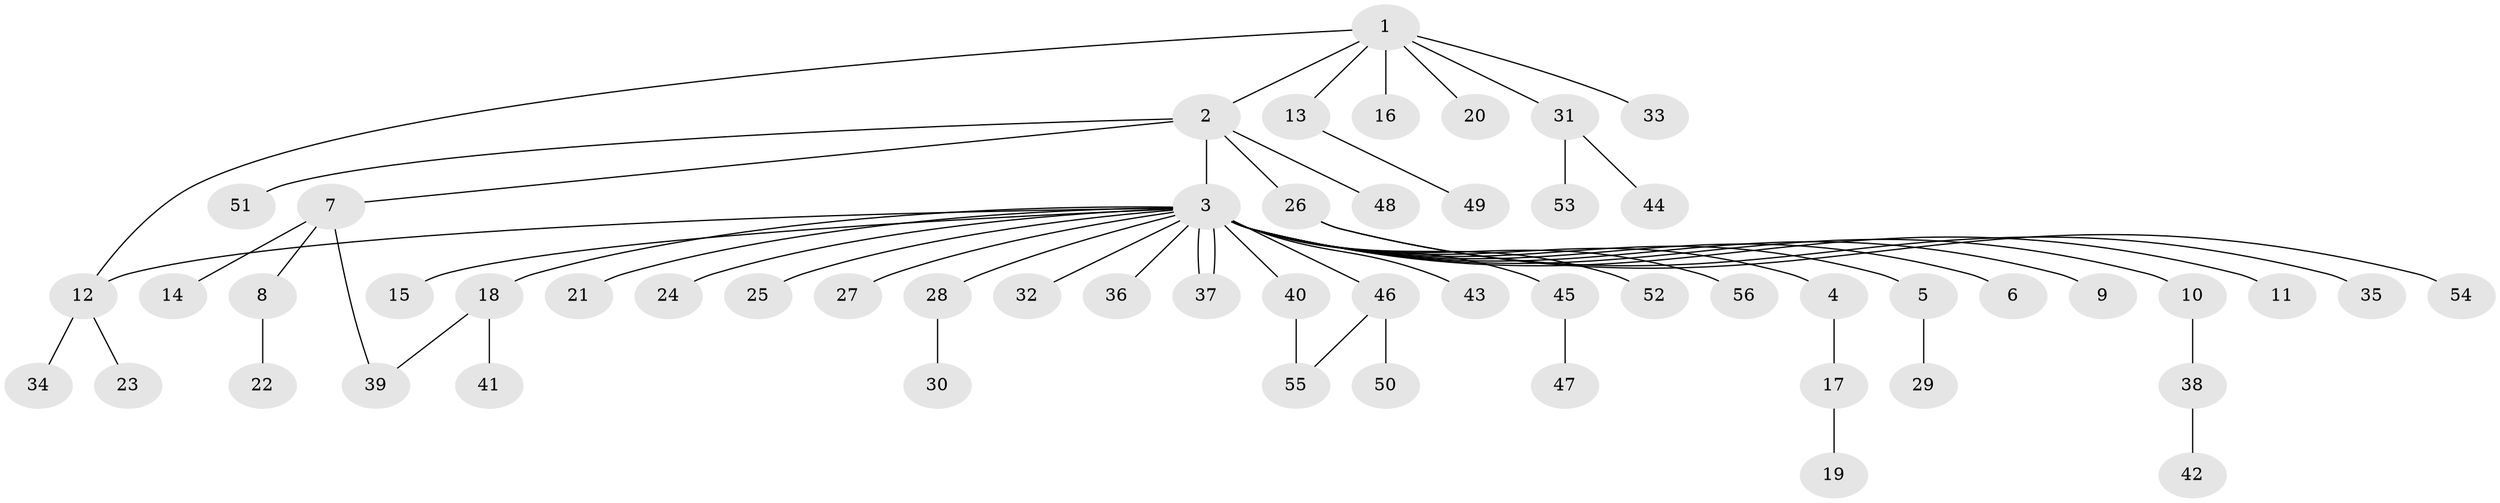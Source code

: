 // Generated by graph-tools (version 1.1) at 2025/35/03/09/25 02:35:44]
// undirected, 56 vertices, 59 edges
graph export_dot {
graph [start="1"]
  node [color=gray90,style=filled];
  1;
  2;
  3;
  4;
  5;
  6;
  7;
  8;
  9;
  10;
  11;
  12;
  13;
  14;
  15;
  16;
  17;
  18;
  19;
  20;
  21;
  22;
  23;
  24;
  25;
  26;
  27;
  28;
  29;
  30;
  31;
  32;
  33;
  34;
  35;
  36;
  37;
  38;
  39;
  40;
  41;
  42;
  43;
  44;
  45;
  46;
  47;
  48;
  49;
  50;
  51;
  52;
  53;
  54;
  55;
  56;
  1 -- 2;
  1 -- 12;
  1 -- 13;
  1 -- 16;
  1 -- 20;
  1 -- 31;
  1 -- 33;
  2 -- 3;
  2 -- 7;
  2 -- 26;
  2 -- 48;
  2 -- 51;
  3 -- 4;
  3 -- 5;
  3 -- 6;
  3 -- 9;
  3 -- 10;
  3 -- 11;
  3 -- 12;
  3 -- 15;
  3 -- 18;
  3 -- 21;
  3 -- 24;
  3 -- 25;
  3 -- 27;
  3 -- 28;
  3 -- 32;
  3 -- 36;
  3 -- 37;
  3 -- 37;
  3 -- 40;
  3 -- 43;
  3 -- 45;
  3 -- 46;
  3 -- 52;
  3 -- 56;
  4 -- 17;
  5 -- 29;
  7 -- 8;
  7 -- 14;
  7 -- 39;
  8 -- 22;
  10 -- 38;
  12 -- 23;
  12 -- 34;
  13 -- 49;
  17 -- 19;
  18 -- 39;
  18 -- 41;
  26 -- 35;
  26 -- 54;
  28 -- 30;
  31 -- 44;
  31 -- 53;
  38 -- 42;
  40 -- 55;
  45 -- 47;
  46 -- 50;
  46 -- 55;
}

